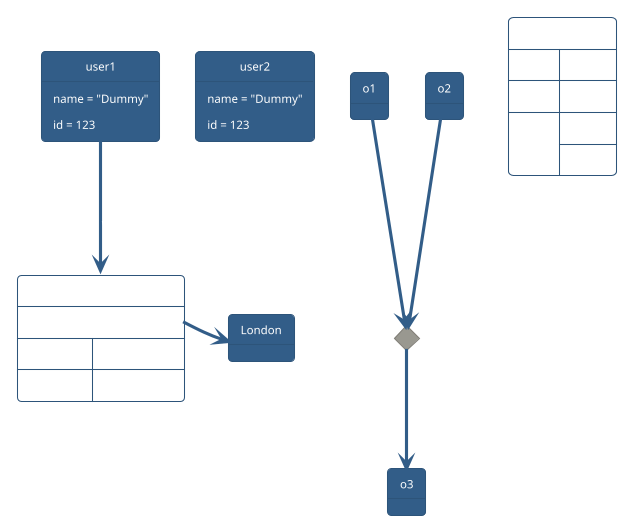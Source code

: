 ' Do not edit
' Theme Gallery
' autogenerated by script
'
@startuml
!theme sandstone

object user1
user1 : name = "Dummy"
user1 : id = 123

object user2 {
  name = "Dummy"
  id = 123
}

object o1
object o2
diamond dia
object o3

o1  --> dia
o2  "1" --> "1" dia
dia --> o3

object London

map CapitalCity {
 UK *-> London
 USA => Washington
 Germany => Berlin
}

user1 --> CapitalCity : visits >

json json {
   "fruit":"Apple",
   "size": "Large",
   "color": ["Red", "Green"]
}
@enduml
